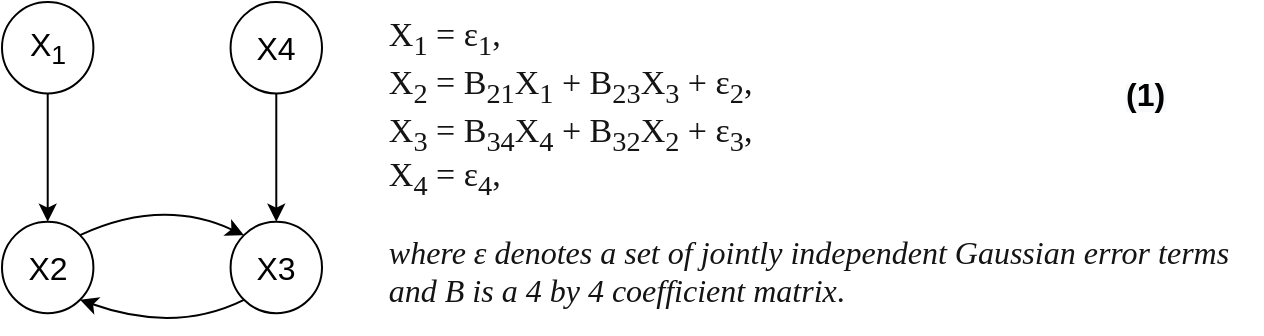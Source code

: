 <mxfile version="20.4.0" type="device"><diagram id="3B03XYDXIa48sdE2aLpk" name="Page-1"><mxGraphModel dx="857" dy="542" grid="1" gridSize="10" guides="1" tooltips="1" connect="1" arrows="1" fold="1" page="1" pageScale="1" pageWidth="1100" pageHeight="850" math="0" shadow="0"><root><mxCell id="0"/><mxCell id="1" parent="0"/><mxCell id="IzmTi9OjQC2e931vTJ---11" value="" style="group" parent="1" vertex="1" connectable="0"><mxGeometry x="280" y="240" width="160" height="165.86" as="geometry"/></mxCell><mxCell id="6QsdKY24M87R4aIewTtU-2" value="&lt;font style=&quot;font-size: 16px;&quot;&gt;X&lt;sub&gt;1&lt;/sub&gt;&lt;/font&gt;" style="ellipse;whiteSpace=wrap;html=1;aspect=fixed;" parent="IzmTi9OjQC2e931vTJ---11" vertex="1"><mxGeometry width="45.714" height="45.714" as="geometry"/></mxCell><mxCell id="6QsdKY24M87R4aIewTtU-7" value="&lt;font style=&quot;font-size: 16px;&quot;&gt;X2&lt;/font&gt;" style="ellipse;whiteSpace=wrap;html=1;aspect=fixed;" parent="IzmTi9OjQC2e931vTJ---11" vertex="1"><mxGeometry y="109.875" width="45.714" height="45.714" as="geometry"/></mxCell><mxCell id="6QsdKY24M87R4aIewTtU-12" value="" style="endArrow=classic;html=1;rounded=0;entryX=0.5;entryY=0;entryDx=0;entryDy=0;exitX=0.5;exitY=1;exitDx=0;exitDy=0;" parent="IzmTi9OjQC2e931vTJ---11" source="6QsdKY24M87R4aIewTtU-2" target="6QsdKY24M87R4aIewTtU-7" edge="1"><mxGeometry width="50" height="50" relative="1" as="geometry"><mxPoint x="91.429" y="48.833" as="sourcePoint"/><mxPoint x="148.571" y="-12.208" as="targetPoint"/></mxGeometry></mxCell><mxCell id="IzmTi9OjQC2e931vTJ---2" value="&lt;font style=&quot;font-size: 16px;&quot;&gt;X4&lt;/font&gt;" style="ellipse;whiteSpace=wrap;html=1;aspect=fixed;" parent="IzmTi9OjQC2e931vTJ---11" vertex="1"><mxGeometry x="114.286" width="45.714" height="45.714" as="geometry"/></mxCell><mxCell id="IzmTi9OjQC2e931vTJ---3" value="&lt;font style=&quot;font-size: 16px;&quot;&gt;X3&lt;/font&gt;" style="ellipse;whiteSpace=wrap;html=1;aspect=fixed;" parent="IzmTi9OjQC2e931vTJ---11" vertex="1"><mxGeometry x="114.286" y="109.875" width="45.714" height="45.714" as="geometry"/></mxCell><mxCell id="IzmTi9OjQC2e931vTJ---4" value="" style="endArrow=classic;html=1;rounded=0;entryX=0.5;entryY=0;entryDx=0;entryDy=0;exitX=0.5;exitY=1;exitDx=0;exitDy=0;" parent="IzmTi9OjQC2e931vTJ---11" source="IzmTi9OjQC2e931vTJ---2" target="IzmTi9OjQC2e931vTJ---3" edge="1"><mxGeometry width="50" height="50" relative="1" as="geometry"><mxPoint x="205.714" y="48.833" as="sourcePoint"/><mxPoint x="262.857" y="-12.208" as="targetPoint"/></mxGeometry></mxCell><mxCell id="IzmTi9OjQC2e931vTJ---5" value="" style="endArrow=classic;html=1;exitX=1;exitY=0;exitDx=0;exitDy=0;entryX=0;entryY=0;entryDx=0;entryDy=0;curved=1;" parent="IzmTi9OjQC2e931vTJ---11" source="6QsdKY24M87R4aIewTtU-7" target="IzmTi9OjQC2e931vTJ---3" edge="1"><mxGeometry width="50" height="50" relative="1" as="geometry"><mxPoint x="148.571" y="195.334" as="sourcePoint"/><mxPoint x="205.714" y="134.292" as="targetPoint"/><Array as="points"><mxPoint x="80" y="97.667"/></Array></mxGeometry></mxCell><mxCell id="IzmTi9OjQC2e931vTJ---6" value="" style="endArrow=classic;html=1;exitX=0;exitY=1;exitDx=0;exitDy=0;curved=1;entryX=1;entryY=1;entryDx=0;entryDy=0;" parent="IzmTi9OjQC2e931vTJ---11" source="IzmTi9OjQC2e931vTJ---3" target="6QsdKY24M87R4aIewTtU-7" edge="1"><mxGeometry width="50" height="50" relative="1" as="geometry"><mxPoint x="127.678" y="146.5" as="sourcePoint"/><mxPoint x="45.714" y="146.5" as="targetPoint"/><Array as="points"><mxPoint x="86.697" y="165.86"/></Array></mxGeometry></mxCell><mxCell id="IzmTi9OjQC2e931vTJ---10" value="&lt;p style=&quot;margin: 0in; font-family: &amp;quot;Times New Roman&amp;quot;, serif; text-align: start; font-size: 17px; line-height: 1.3;&quot; class=&quot;MsoNormal&quot;&gt;&lt;font style=&quot;font-size: 17px;&quot;&gt;&lt;span style=&quot;color: rgb(19, 20, 19);&quot;&gt;X&lt;/span&gt;&lt;span style=&quot;color: rgb(19, 20, 19);&quot;&gt;&lt;sub&gt;1&lt;/sub&gt; &lt;/span&gt;&lt;span style=&quot;color: rgb(19, 20, 19);&quot;&gt;= ε&lt;/span&gt;&lt;span style=&quot;color: rgb(19, 20, 19);&quot;&gt;&lt;sub&gt;1&lt;/sub&gt;&lt;/span&gt;&lt;span style=&quot;color: rgb(19, 20, 19);&quot;&gt;,&lt;/span&gt;&lt;/font&gt;&lt;/p&gt;&lt;p style=&quot;margin: 0in; font-family: &amp;quot;Times New Roman&amp;quot;, serif; text-align: start; font-size: 17px;&quot; class=&quot;MsoNormal&quot;&gt;&lt;font style=&quot;font-size: 17px;&quot;&gt;&lt;span style=&quot;color: rgb(19, 20, 19);&quot;&gt;X&lt;/span&gt;&lt;span style=&quot;color: rgb(19, 20, 19);&quot;&gt;&lt;sub&gt;2&lt;/sub&gt; &lt;/span&gt;&lt;span style=&quot;color: rgb(19, 20, 19);&quot;&gt;= B&lt;/span&gt;&lt;span style=&quot;color: rgb(19, 20, 19);&quot;&gt;&lt;sub&gt;21&lt;/sub&gt;&lt;/span&gt;&lt;span style=&quot;color: rgb(19, 20, 19);&quot;&gt;X&lt;/span&gt;&lt;span style=&quot;color: rgb(19, 20, 19);&quot;&gt;&lt;sub&gt;1&lt;/sub&gt; &lt;/span&gt;&lt;span style=&quot;color: rgb(19, 20, 19);&quot;&gt;+ B&lt;/span&gt;&lt;span style=&quot;color: rgb(19, 20, 19);&quot;&gt;&lt;sub&gt;23&lt;/sub&gt;&lt;/span&gt;&lt;span style=&quot;color: rgb(19, 20, 19);&quot;&gt;X&lt;/span&gt;&lt;span style=&quot;color: rgb(19, 20, 19);&quot;&gt;&lt;sub&gt;3&lt;/sub&gt; &lt;/span&gt;&lt;span style=&quot;color: rgb(19, 20, 19);&quot;&gt;+ ε&lt;/span&gt;&lt;span style=&quot;color: rgb(19, 20, 19);&quot;&gt;&lt;sub&gt;2&lt;/sub&gt;&lt;/span&gt;&lt;span style=&quot;color: rgb(19, 20, 19);&quot;&gt;,&lt;/span&gt;&lt;/font&gt;&lt;/p&gt;&lt;p style=&quot;margin: 0in; font-family: &amp;quot;Times New Roman&amp;quot;, serif; text-align: start; font-size: 17px;&quot; class=&quot;MsoNormal&quot;&gt;&lt;font style=&quot;font-size: 17px;&quot;&gt;&lt;span style=&quot;color: rgb(19, 20, 19);&quot;&gt;X&lt;/span&gt;&lt;span style=&quot;color: rgb(19, 20, 19);&quot;&gt;&lt;sub&gt;3&lt;/sub&gt; &lt;/span&gt;&lt;span style=&quot;color: rgb(19, 20, 19);&quot;&gt;= B&lt;/span&gt;&lt;span style=&quot;color: rgb(19, 20, 19);&quot;&gt;&lt;sub&gt;34&lt;/sub&gt;&lt;/span&gt;&lt;span style=&quot;color: rgb(19, 20, 19);&quot;&gt;X&lt;/span&gt;&lt;span style=&quot;color: rgb(19, 20, 19);&quot;&gt;&lt;sub&gt;4&lt;/sub&gt; &lt;/span&gt;&lt;span style=&quot;color: rgb(19, 20, 19);&quot;&gt;+ B&lt;/span&gt;&lt;span style=&quot;color: rgb(19, 20, 19);&quot;&gt;&lt;sub&gt;32&lt;/sub&gt;&lt;/span&gt;&lt;span style=&quot;color: rgb(19, 20, 19);&quot;&gt;X&lt;/span&gt;&lt;span style=&quot;color: rgb(19, 20, 19);&quot;&gt;&lt;sub&gt;2&lt;/sub&gt; &lt;/span&gt;&lt;span style=&quot;color: rgb(19, 20, 19);&quot;&gt;+ ε&lt;/span&gt;&lt;span style=&quot;color: rgb(19, 20, 19);&quot;&gt;&lt;sub&gt;3&lt;/sub&gt;&lt;/span&gt;&lt;span style=&quot;color: rgb(19, 20, 19);&quot;&gt;,&lt;/span&gt;&lt;/font&gt;&lt;/p&gt;&lt;p style=&quot;margin: 0in; font-family: &amp;quot;Times New Roman&amp;quot;, serif; text-align: start; line-height: 18.4px; font-size: 17px;&quot; class=&quot;MsoNormal&quot;&gt;&lt;font style=&quot;font-size: 17px;&quot;&gt;&lt;span style=&quot;line-height: 15.333px; color: rgb(19, 20, 19);&quot;&gt;X&lt;/span&gt;&lt;span style=&quot;line-height: 11.5px; color: rgb(19, 20, 19);&quot;&gt;&lt;sub&gt;4&lt;/sub&gt; &lt;/span&gt;&lt;span style=&quot;line-height: 15.333px; color: rgb(19, 20, 19);&quot;&gt;= ε&lt;/span&gt;&lt;/font&gt;&lt;span style=&quot;line-height: 11.5px; color: rgb(19, 20, 19);&quot;&gt;&lt;font style=&quot;font-size: 17px;&quot;&gt;&lt;sub&gt;4&lt;/sub&gt;,&lt;/font&gt;&lt;span style=&quot;font-size: 7.5pt;&quot;&gt;&lt;/span&gt;&lt;/span&gt;&lt;/p&gt;&lt;p style=&quot;margin: 0in; font-family: &amp;quot;Times New Roman&amp;quot;, serif; text-align: start; line-height: 18.4px; font-size: 17px;&quot; class=&quot;MsoNormal&quot;&gt;&lt;span style=&quot;line-height: 11.5px; color: rgb(19, 20, 19);&quot;&gt;&lt;font style=&quot;font-size: 17px;&quot;&gt;&lt;br&gt;&lt;/font&gt;&lt;/span&gt;&lt;/p&gt;&lt;p style=&quot;margin: 0in; font-family: &amp;quot;Times New Roman&amp;quot;, serif; text-align: start; line-height: 18.4px; font-size: 17px;&quot; class=&quot;MsoNormal&quot;&gt;&lt;span style=&quot;line-height: 11.5px; color: rgb(19, 20, 19);&quot;&gt;&lt;font style=&quot;font-size: 17px;&quot;&gt;&lt;/font&gt;&lt;/span&gt;&lt;/p&gt;&lt;p style=&quot;margin: 0in; font-family: &amp;quot;Times New Roman&amp;quot;, serif; text-align: start;&quot; class=&quot;MsoNormal&quot;&gt;&lt;span style=&quot;color: rgb(19, 20, 19);&quot;&gt;&lt;i style=&quot;&quot;&gt;&lt;font style=&quot;font-size: 16px;&quot;&gt;where ε denotes a set of jointly independent Gaussian error terms&amp;nbsp;&lt;/font&gt;&lt;/i&gt;&lt;/span&gt;&lt;/p&gt;&lt;p style=&quot;margin: 0in; font-family: &amp;quot;Times New Roman&amp;quot;, serif; text-align: start;&quot; class=&quot;MsoNormal&quot;&gt;&lt;span style=&quot;color: rgb(19, 20, 19);&quot;&gt;&lt;font style=&quot;font-size: 16px;&quot;&gt;&lt;i style=&quot;&quot;&gt;and B is a 4 by 4 coefficient matrix&lt;/i&gt;.&lt;/font&gt;&lt;/span&gt;&lt;/p&gt;" style="text;html=1;align=center;verticalAlign=middle;resizable=0;points=[];autosize=1;strokeColor=none;fillColor=none;fontSize=16;" parent="1" vertex="1"><mxGeometry x="460" y="240" width="450" height="160" as="geometry"/></mxCell><mxCell id="IzmTi9OjQC2e931vTJ---8" value="&lt;b style=&quot;color: rgb(0, 0, 0); font-family: Helvetica; font-size: 12px; font-style: normal; font-variant-ligatures: normal; font-variant-caps: normal; letter-spacing: normal; orphans: 2; text-align: center; text-indent: 0px; text-transform: none; widows: 2; word-spacing: 0px; -webkit-text-stroke-width: 0px; background-color: rgb(248, 249, 250); text-decoration-thickness: initial; text-decoration-style: initial; text-decoration-color: initial;&quot;&gt;&lt;font style=&quot;font-size: 16px;&quot;&gt;(1)&lt;/font&gt;&lt;/b&gt;" style="text;whiteSpace=wrap;html=1;fontSize=16;" parent="1" vertex="1"><mxGeometry x="840" y="270" width="50" height="40" as="geometry"/></mxCell></root></mxGraphModel></diagram></mxfile>